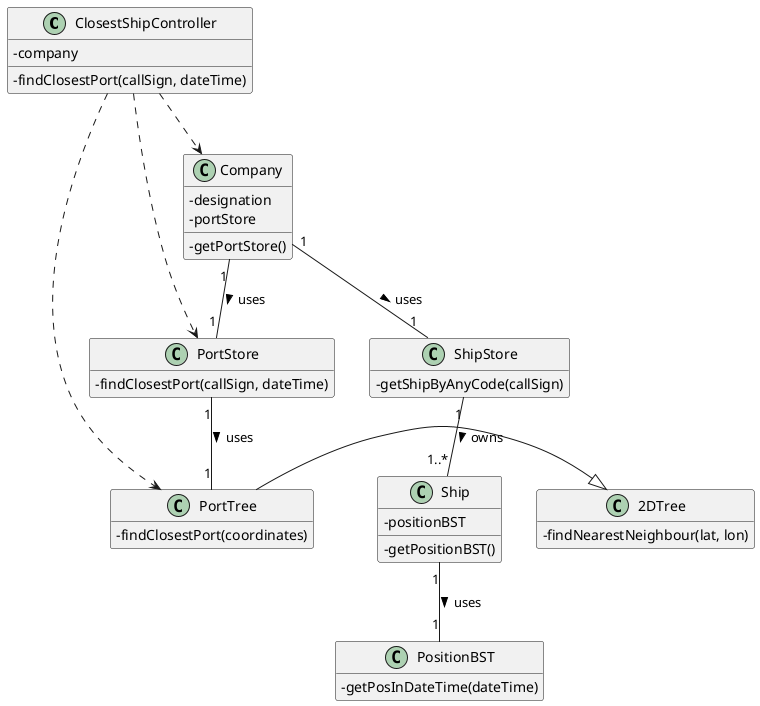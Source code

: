 @startuml

hide empty methods
hide empty attributes
'left to right direction
skinparam classAttributeIconSize 0

class ClosestShipController {
-company
- findClosestPort(callSign, dateTime)
}

class Ship {
-positionBST
-getPositionBST()
}

class ShipStore {
-getShipByAnyCode(callSign)
}

class PositionBST {
-getPosInDateTime(dateTime)
}

class Company {
- designation
- portStore
- getPortStore()
}

class PortStore {
- findClosestPort(callSign, dateTime)
}

class PortTree {
- findClosestPort(coordinates)
}

class 2DTree{
-findNearestNeighbour(lat, lon)
}

Company "1" -- "1" PortStore : uses >
Company "1" -- "1" ShipStore : uses >
ShipStore "1" -- "1..*" Ship : owns >
Ship "1" -- "1" PositionBST : uses >
PortStore "1" -- "1" PortTree : uses >
ClosestShipController ..> Company
ClosestShipController ..> PortTree
ClosestShipController ..> PortStore
PortTree -|> 2DTree



@enduml